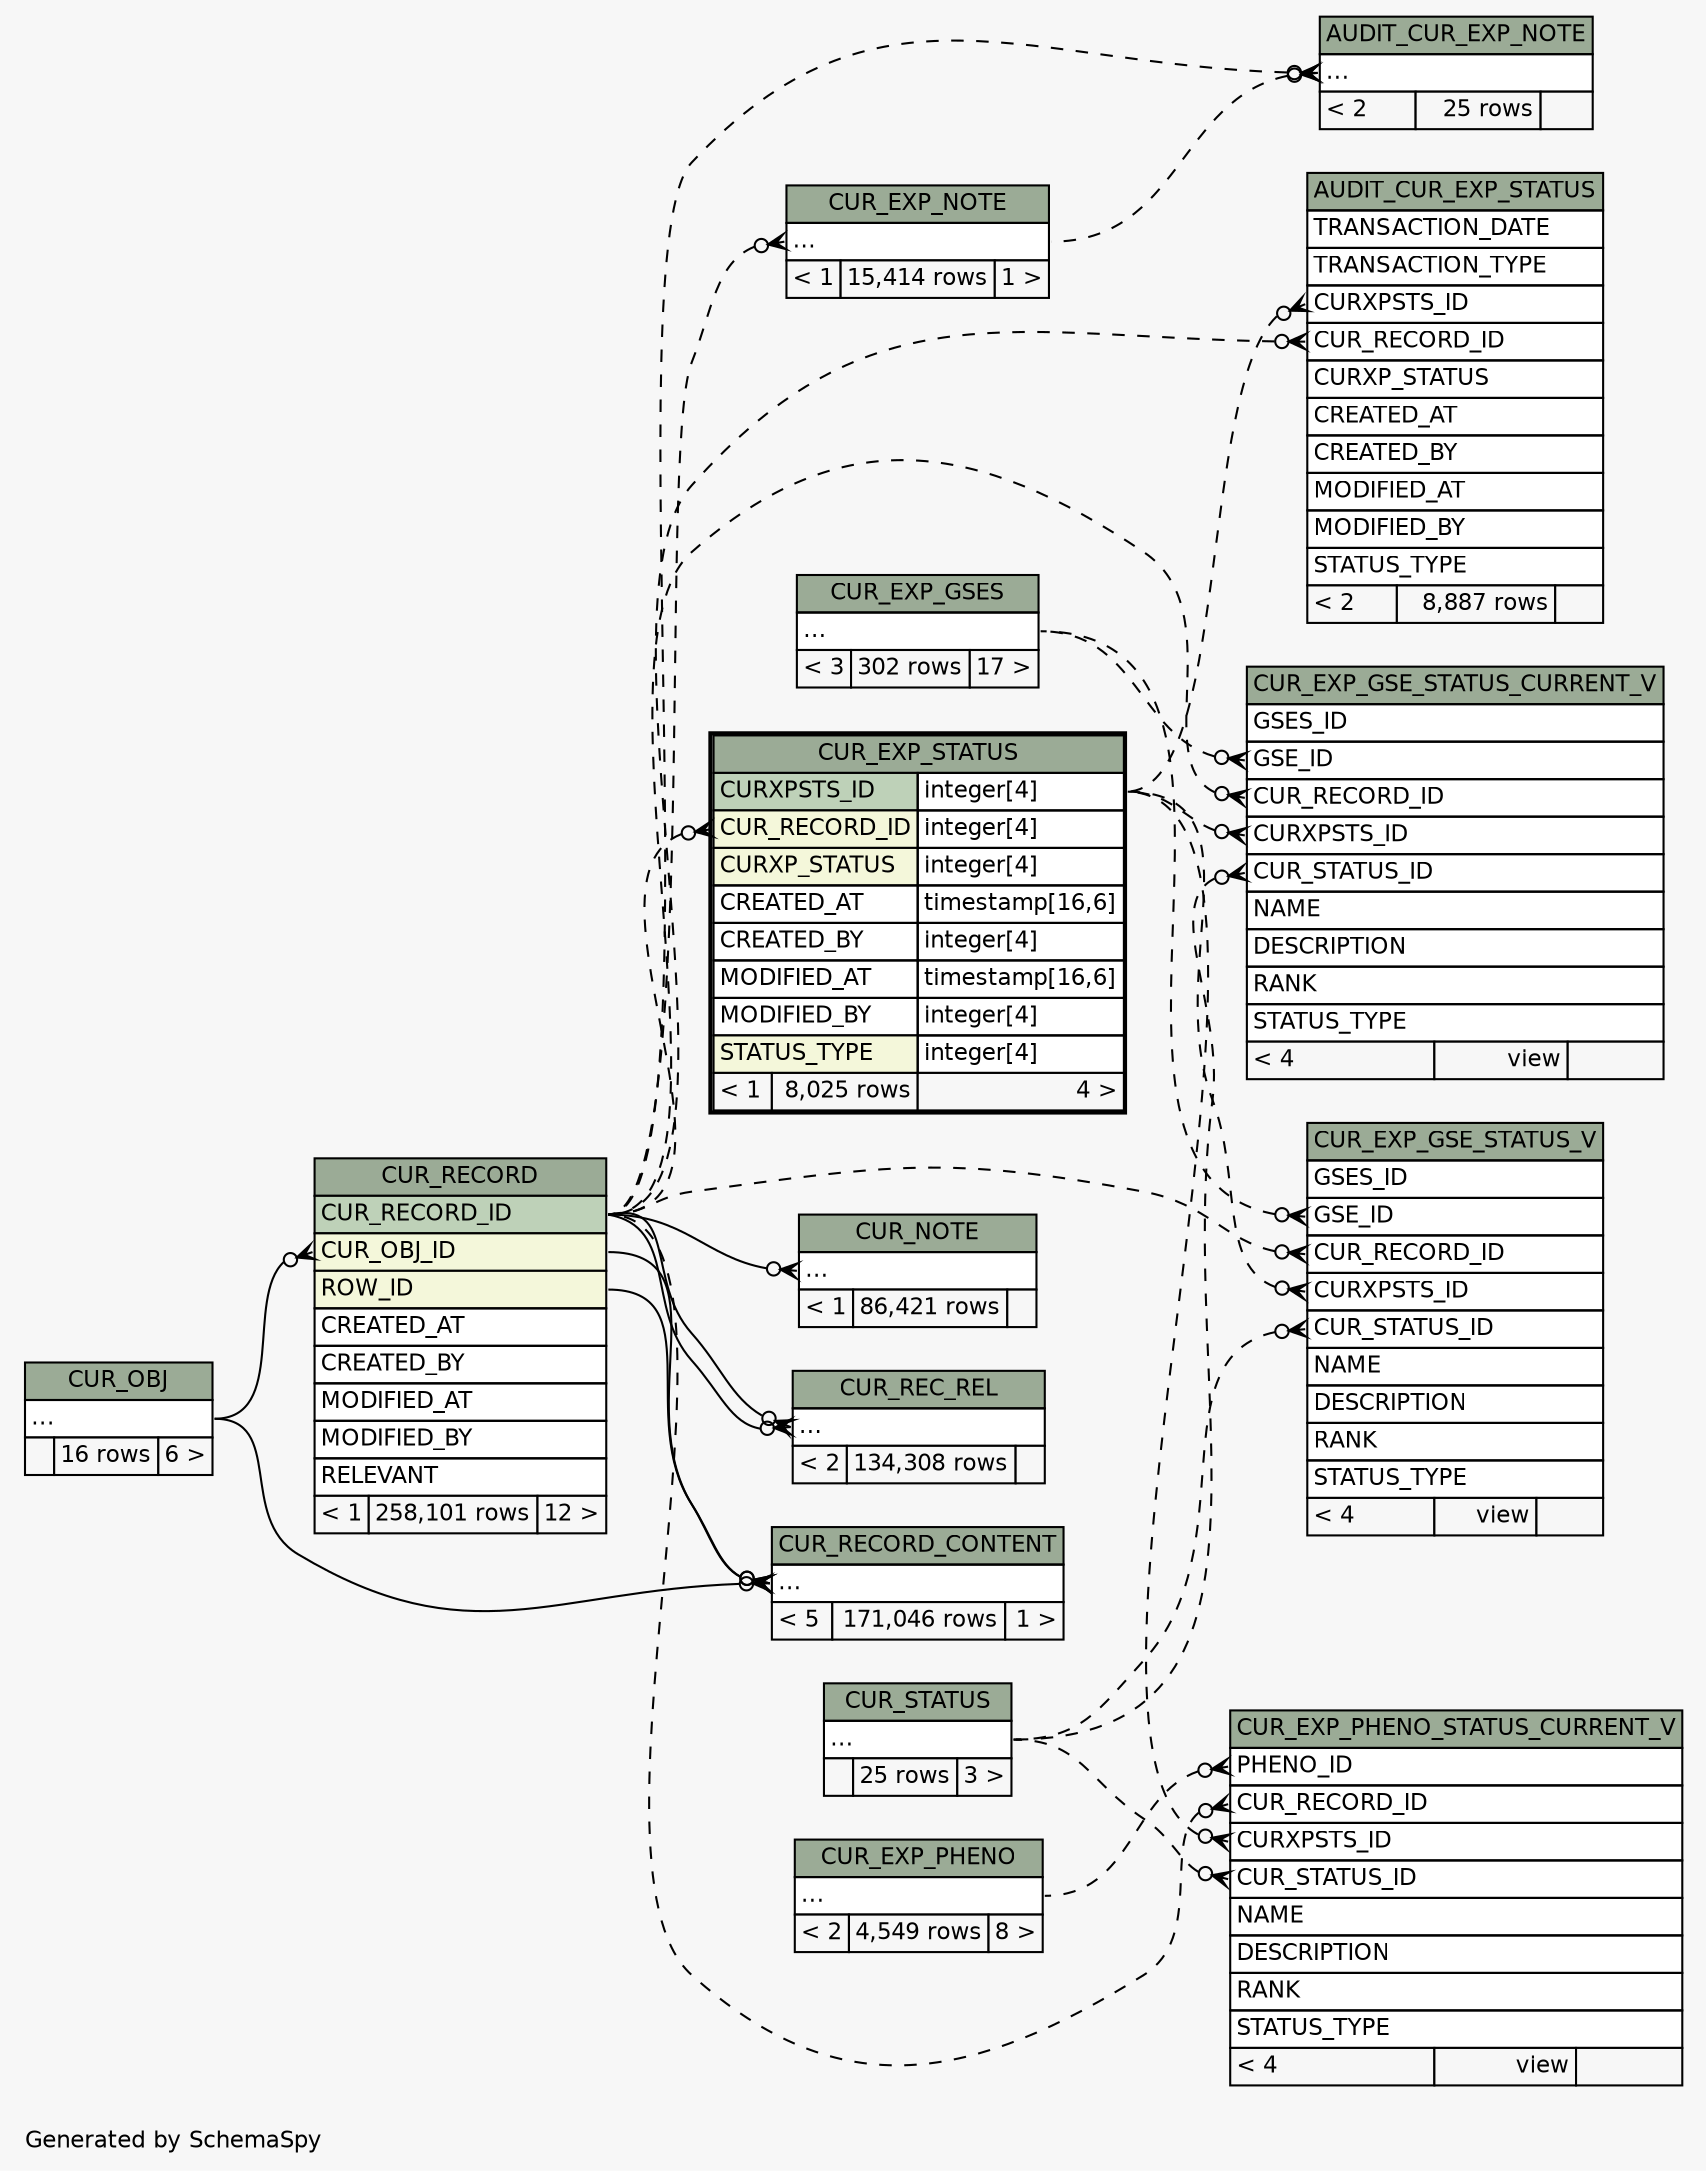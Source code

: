 // dot 2.38.0 on Windows 10 10.0
// SchemaSpy rev Unknown
digraph "impliedTwoDegreesRelationshipsDiagram" {
  graph [
    rankdir="RL"
    bgcolor="#f7f7f7"
    label="\nGenerated by SchemaSpy"
    labeljust="l"
    nodesep="0.18"
    ranksep="0.46"
    fontname="Helvetica"
    fontsize="11"
  ];
  node [
    fontname="Helvetica"
    fontsize="11"
    shape="plaintext"
  ];
  edge [
    arrowsize="0.8"
  ];
  "AUDIT_CUR_EXP_NOTE":"elipses":w -> "CUR_RECORD":"CUR_RECORD_ID":e [arrowhead=none dir=back arrowtail=crowodot style=dashed];
  "AUDIT_CUR_EXP_NOTE":"elipses":w -> "CUR_EXP_NOTE":"elipses":e [arrowhead=none dir=back arrowtail=crowodot style=dashed];
  "AUDIT_CUR_EXP_STATUS":"CUR_RECORD_ID":w -> "CUR_RECORD":"CUR_RECORD_ID":e [arrowhead=none dir=back arrowtail=crowodot style=dashed];
  "AUDIT_CUR_EXP_STATUS":"CURXPSTS_ID":w -> "CUR_EXP_STATUS":"CURXPSTS_ID.type":e [arrowhead=none dir=back arrowtail=crowodot style=dashed];
  "CUR_EXP_GSE_STATUS_CURRENT_V":"CUR_RECORD_ID":w -> "CUR_RECORD":"CUR_RECORD_ID":e [arrowhead=none dir=back arrowtail=crowodot style=dashed];
  "CUR_EXP_GSE_STATUS_CURRENT_V":"CUR_STATUS_ID":w -> "CUR_STATUS":"elipses":e [arrowhead=none dir=back arrowtail=crowodot style=dashed];
  "CUR_EXP_GSE_STATUS_CURRENT_V":"CURXPSTS_ID":w -> "CUR_EXP_STATUS":"CURXPSTS_ID.type":e [arrowhead=none dir=back arrowtail=crowodot style=dashed];
  "CUR_EXP_GSE_STATUS_CURRENT_V":"GSE_ID":w -> "CUR_EXP_GSES":"elipses":e [arrowhead=none dir=back arrowtail=crowodot style=dashed];
  "CUR_EXP_GSE_STATUS_V":"CUR_RECORD_ID":w -> "CUR_RECORD":"CUR_RECORD_ID":e [arrowhead=none dir=back arrowtail=crowodot style=dashed];
  "CUR_EXP_GSE_STATUS_V":"CUR_STATUS_ID":w -> "CUR_STATUS":"elipses":e [arrowhead=none dir=back arrowtail=crowodot style=dashed];
  "CUR_EXP_GSE_STATUS_V":"CURXPSTS_ID":w -> "CUR_EXP_STATUS":"CURXPSTS_ID.type":e [arrowhead=none dir=back arrowtail=crowodot style=dashed];
  "CUR_EXP_GSE_STATUS_V":"GSE_ID":w -> "CUR_EXP_GSES":"elipses":e [arrowhead=none dir=back arrowtail=crowodot style=dashed];
  "CUR_EXP_NOTE":"elipses":w -> "CUR_RECORD":"CUR_RECORD_ID":e [arrowhead=none dir=back arrowtail=crowodot style=dashed];
  "CUR_EXP_PHENO_STATUS_CURRENT_V":"CUR_RECORD_ID":w -> "CUR_RECORD":"CUR_RECORD_ID":e [arrowhead=none dir=back arrowtail=crowodot style=dashed];
  "CUR_EXP_PHENO_STATUS_CURRENT_V":"CUR_STATUS_ID":w -> "CUR_STATUS":"elipses":e [arrowhead=none dir=back arrowtail=crowodot style=dashed];
  "CUR_EXP_PHENO_STATUS_CURRENT_V":"CURXPSTS_ID":w -> "CUR_EXP_STATUS":"CURXPSTS_ID.type":e [arrowhead=none dir=back arrowtail=crowodot style=dashed];
  "CUR_EXP_PHENO_STATUS_CURRENT_V":"PHENO_ID":w -> "CUR_EXP_PHENO":"elipses":e [arrowhead=none dir=back arrowtail=crowodot style=dashed];
  "CUR_EXP_STATUS":"CUR_RECORD_ID":w -> "CUR_RECORD":"CUR_RECORD_ID":e [arrowhead=none dir=back arrowtail=crowodot style=dashed];
  "CUR_NOTE":"elipses":w -> "CUR_RECORD":"CUR_RECORD_ID":e [arrowhead=none dir=back arrowtail=crowodot];
  "CUR_REC_REL":"elipses":w -> "CUR_RECORD":"CUR_RECORD_ID":e [arrowhead=none dir=back arrowtail=crowodot];
  "CUR_REC_REL":"elipses":w -> "CUR_RECORD":"CUR_RECORD_ID":e [arrowhead=none dir=back arrowtail=crowodot];
  "CUR_RECORD":"CUR_OBJ_ID":w -> "CUR_OBJ":"elipses":e [arrowhead=none dir=back arrowtail=crowodot];
  "CUR_RECORD_CONTENT":"elipses":w -> "CUR_OBJ":"elipses":e [arrowhead=none dir=back arrowtail=crowodot];
  "CUR_RECORD_CONTENT":"elipses":w -> "CUR_RECORD":"CUR_OBJ_ID":e [arrowhead=none dir=back arrowtail=crowodot];
  "CUR_RECORD_CONTENT":"elipses":w -> "CUR_RECORD":"ROW_ID":e [arrowhead=none dir=back arrowtail=crowodot];
  "AUDIT_CUR_EXP_NOTE" [
    label=<
    <TABLE BORDER="0" CELLBORDER="1" CELLSPACING="0" BGCOLOR="#ffffff">
      <TR><TD COLSPAN="3" BGCOLOR="#9bab96" ALIGN="CENTER">AUDIT_CUR_EXP_NOTE</TD></TR>
      <TR><TD PORT="elipses" COLSPAN="3" ALIGN="LEFT">...</TD></TR>
      <TR><TD ALIGN="LEFT" BGCOLOR="#f7f7f7">&lt; 2</TD><TD ALIGN="RIGHT" BGCOLOR="#f7f7f7">25 rows</TD><TD ALIGN="RIGHT" BGCOLOR="#f7f7f7">  </TD></TR>
    </TABLE>>
    URL="AUDIT_CUR_EXP_NOTE.html"
    tooltip="AUDIT_CUR_EXP_NOTE"
  ];
  "AUDIT_CUR_EXP_STATUS" [
    label=<
    <TABLE BORDER="0" CELLBORDER="1" CELLSPACING="0" BGCOLOR="#ffffff">
      <TR><TD COLSPAN="3" BGCOLOR="#9bab96" ALIGN="CENTER">AUDIT_CUR_EXP_STATUS</TD></TR>
      <TR><TD PORT="TRANSACTION_DATE" COLSPAN="3" ALIGN="LEFT">TRANSACTION_DATE</TD></TR>
      <TR><TD PORT="TRANSACTION_TYPE" COLSPAN="3" ALIGN="LEFT">TRANSACTION_TYPE</TD></TR>
      <TR><TD PORT="CURXPSTS_ID" COLSPAN="3" ALIGN="LEFT">CURXPSTS_ID</TD></TR>
      <TR><TD PORT="CUR_RECORD_ID" COLSPAN="3" ALIGN="LEFT">CUR_RECORD_ID</TD></TR>
      <TR><TD PORT="CURXP_STATUS" COLSPAN="3" ALIGN="LEFT">CURXP_STATUS</TD></TR>
      <TR><TD PORT="CREATED_AT" COLSPAN="3" ALIGN="LEFT">CREATED_AT</TD></TR>
      <TR><TD PORT="CREATED_BY" COLSPAN="3" ALIGN="LEFT">CREATED_BY</TD></TR>
      <TR><TD PORT="MODIFIED_AT" COLSPAN="3" ALIGN="LEFT">MODIFIED_AT</TD></TR>
      <TR><TD PORT="MODIFIED_BY" COLSPAN="3" ALIGN="LEFT">MODIFIED_BY</TD></TR>
      <TR><TD PORT="STATUS_TYPE" COLSPAN="3" ALIGN="LEFT">STATUS_TYPE</TD></TR>
      <TR><TD ALIGN="LEFT" BGCOLOR="#f7f7f7">&lt; 2</TD><TD ALIGN="RIGHT" BGCOLOR="#f7f7f7">8,887 rows</TD><TD ALIGN="RIGHT" BGCOLOR="#f7f7f7">  </TD></TR>
    </TABLE>>
    URL="AUDIT_CUR_EXP_STATUS.html"
    tooltip="AUDIT_CUR_EXP_STATUS"
  ];
  "CUR_EXP_GSE_STATUS_CURRENT_V" [
    label=<
    <TABLE BORDER="0" CELLBORDER="1" CELLSPACING="0" BGCOLOR="#ffffff">
      <TR><TD COLSPAN="3" BGCOLOR="#9bab96" ALIGN="CENTER">CUR_EXP_GSE_STATUS_CURRENT_V</TD></TR>
      <TR><TD PORT="GSES_ID" COLSPAN="3" ALIGN="LEFT">GSES_ID</TD></TR>
      <TR><TD PORT="GSE_ID" COLSPAN="3" ALIGN="LEFT">GSE_ID</TD></TR>
      <TR><TD PORT="CUR_RECORD_ID" COLSPAN="3" ALIGN="LEFT">CUR_RECORD_ID</TD></TR>
      <TR><TD PORT="CURXPSTS_ID" COLSPAN="3" ALIGN="LEFT">CURXPSTS_ID</TD></TR>
      <TR><TD PORT="CUR_STATUS_ID" COLSPAN="3" ALIGN="LEFT">CUR_STATUS_ID</TD></TR>
      <TR><TD PORT="NAME" COLSPAN="3" ALIGN="LEFT">NAME</TD></TR>
      <TR><TD PORT="DESCRIPTION" COLSPAN="3" ALIGN="LEFT">DESCRIPTION</TD></TR>
      <TR><TD PORT="RANK" COLSPAN="3" ALIGN="LEFT">RANK</TD></TR>
      <TR><TD PORT="STATUS_TYPE" COLSPAN="3" ALIGN="LEFT">STATUS_TYPE</TD></TR>
      <TR><TD ALIGN="LEFT" BGCOLOR="#f7f7f7">&lt; 4</TD><TD ALIGN="RIGHT" BGCOLOR="#f7f7f7">view</TD><TD ALIGN="RIGHT" BGCOLOR="#f7f7f7">  </TD></TR>
    </TABLE>>
    URL="CUR_EXP_GSE_STATUS_CURRENT_V.html"
    tooltip="CUR_EXP_GSE_STATUS_CURRENT_V"
  ];
  "CUR_EXP_GSE_STATUS_V" [
    label=<
    <TABLE BORDER="0" CELLBORDER="1" CELLSPACING="0" BGCOLOR="#ffffff">
      <TR><TD COLSPAN="3" BGCOLOR="#9bab96" ALIGN="CENTER">CUR_EXP_GSE_STATUS_V</TD></TR>
      <TR><TD PORT="GSES_ID" COLSPAN="3" ALIGN="LEFT">GSES_ID</TD></TR>
      <TR><TD PORT="GSE_ID" COLSPAN="3" ALIGN="LEFT">GSE_ID</TD></TR>
      <TR><TD PORT="CUR_RECORD_ID" COLSPAN="3" ALIGN="LEFT">CUR_RECORD_ID</TD></TR>
      <TR><TD PORT="CURXPSTS_ID" COLSPAN="3" ALIGN="LEFT">CURXPSTS_ID</TD></TR>
      <TR><TD PORT="CUR_STATUS_ID" COLSPAN="3" ALIGN="LEFT">CUR_STATUS_ID</TD></TR>
      <TR><TD PORT="NAME" COLSPAN="3" ALIGN="LEFT">NAME</TD></TR>
      <TR><TD PORT="DESCRIPTION" COLSPAN="3" ALIGN="LEFT">DESCRIPTION</TD></TR>
      <TR><TD PORT="RANK" COLSPAN="3" ALIGN="LEFT">RANK</TD></TR>
      <TR><TD PORT="STATUS_TYPE" COLSPAN="3" ALIGN="LEFT">STATUS_TYPE</TD></TR>
      <TR><TD ALIGN="LEFT" BGCOLOR="#f7f7f7">&lt; 4</TD><TD ALIGN="RIGHT" BGCOLOR="#f7f7f7">view</TD><TD ALIGN="RIGHT" BGCOLOR="#f7f7f7">  </TD></TR>
    </TABLE>>
    URL="CUR_EXP_GSE_STATUS_V.html"
    tooltip="CUR_EXP_GSE_STATUS_V"
  ];
  "CUR_EXP_GSES" [
    label=<
    <TABLE BORDER="0" CELLBORDER="1" CELLSPACING="0" BGCOLOR="#ffffff">
      <TR><TD COLSPAN="3" BGCOLOR="#9bab96" ALIGN="CENTER">CUR_EXP_GSES</TD></TR>
      <TR><TD PORT="elipses" COLSPAN="3" ALIGN="LEFT">...</TD></TR>
      <TR><TD ALIGN="LEFT" BGCOLOR="#f7f7f7">&lt; 3</TD><TD ALIGN="RIGHT" BGCOLOR="#f7f7f7">302 rows</TD><TD ALIGN="RIGHT" BGCOLOR="#f7f7f7">17 &gt;</TD></TR>
    </TABLE>>
    URL="CUR_EXP_GSES.html"
    tooltip="CUR_EXP_GSES"
  ];
  "CUR_EXP_NOTE" [
    label=<
    <TABLE BORDER="0" CELLBORDER="1" CELLSPACING="0" BGCOLOR="#ffffff">
      <TR><TD COLSPAN="3" BGCOLOR="#9bab96" ALIGN="CENTER">CUR_EXP_NOTE</TD></TR>
      <TR><TD PORT="elipses" COLSPAN="3" ALIGN="LEFT">...</TD></TR>
      <TR><TD ALIGN="LEFT" BGCOLOR="#f7f7f7">&lt; 1</TD><TD ALIGN="RIGHT" BGCOLOR="#f7f7f7">15,414 rows</TD><TD ALIGN="RIGHT" BGCOLOR="#f7f7f7">1 &gt;</TD></TR>
    </TABLE>>
    URL="CUR_EXP_NOTE.html"
    tooltip="CUR_EXP_NOTE"
  ];
  "CUR_EXP_PHENO" [
    label=<
    <TABLE BORDER="0" CELLBORDER="1" CELLSPACING="0" BGCOLOR="#ffffff">
      <TR><TD COLSPAN="3" BGCOLOR="#9bab96" ALIGN="CENTER">CUR_EXP_PHENO</TD></TR>
      <TR><TD PORT="elipses" COLSPAN="3" ALIGN="LEFT">...</TD></TR>
      <TR><TD ALIGN="LEFT" BGCOLOR="#f7f7f7">&lt; 2</TD><TD ALIGN="RIGHT" BGCOLOR="#f7f7f7">4,549 rows</TD><TD ALIGN="RIGHT" BGCOLOR="#f7f7f7">8 &gt;</TD></TR>
    </TABLE>>
    URL="CUR_EXP_PHENO.html"
    tooltip="CUR_EXP_PHENO"
  ];
  "CUR_EXP_PHENO_STATUS_CURRENT_V" [
    label=<
    <TABLE BORDER="0" CELLBORDER="1" CELLSPACING="0" BGCOLOR="#ffffff">
      <TR><TD COLSPAN="3" BGCOLOR="#9bab96" ALIGN="CENTER">CUR_EXP_PHENO_STATUS_CURRENT_V</TD></TR>
      <TR><TD PORT="PHENO_ID" COLSPAN="3" ALIGN="LEFT">PHENO_ID</TD></TR>
      <TR><TD PORT="CUR_RECORD_ID" COLSPAN="3" ALIGN="LEFT">CUR_RECORD_ID</TD></TR>
      <TR><TD PORT="CURXPSTS_ID" COLSPAN="3" ALIGN="LEFT">CURXPSTS_ID</TD></TR>
      <TR><TD PORT="CUR_STATUS_ID" COLSPAN="3" ALIGN="LEFT">CUR_STATUS_ID</TD></TR>
      <TR><TD PORT="NAME" COLSPAN="3" ALIGN="LEFT">NAME</TD></TR>
      <TR><TD PORT="DESCRIPTION" COLSPAN="3" ALIGN="LEFT">DESCRIPTION</TD></TR>
      <TR><TD PORT="RANK" COLSPAN="3" ALIGN="LEFT">RANK</TD></TR>
      <TR><TD PORT="STATUS_TYPE" COLSPAN="3" ALIGN="LEFT">STATUS_TYPE</TD></TR>
      <TR><TD ALIGN="LEFT" BGCOLOR="#f7f7f7">&lt; 4</TD><TD ALIGN="RIGHT" BGCOLOR="#f7f7f7">view</TD><TD ALIGN="RIGHT" BGCOLOR="#f7f7f7">  </TD></TR>
    </TABLE>>
    URL="CUR_EXP_PHENO_STATUS_CURRENT_V.html"
    tooltip="CUR_EXP_PHENO_STATUS_CURRENT_V"
  ];
  "CUR_EXP_STATUS" [
    label=<
    <TABLE BORDER="2" CELLBORDER="1" CELLSPACING="0" BGCOLOR="#ffffff">
      <TR><TD COLSPAN="3" BGCOLOR="#9bab96" ALIGN="CENTER">CUR_EXP_STATUS</TD></TR>
      <TR><TD PORT="CURXPSTS_ID" COLSPAN="2" BGCOLOR="#bed1b8" ALIGN="LEFT">CURXPSTS_ID</TD><TD PORT="CURXPSTS_ID.type" ALIGN="LEFT">integer[4]</TD></TR>
      <TR><TD PORT="CUR_RECORD_ID" COLSPAN="2" BGCOLOR="#f4f7da" ALIGN="LEFT">CUR_RECORD_ID</TD><TD PORT="CUR_RECORD_ID.type" ALIGN="LEFT">integer[4]</TD></TR>
      <TR><TD PORT="CURXP_STATUS" COLSPAN="2" BGCOLOR="#f4f7da" ALIGN="LEFT">CURXP_STATUS</TD><TD PORT="CURXP_STATUS.type" ALIGN="LEFT">integer[4]</TD></TR>
      <TR><TD PORT="CREATED_AT" COLSPAN="2" ALIGN="LEFT">CREATED_AT</TD><TD PORT="CREATED_AT.type" ALIGN="LEFT">timestamp[16,6]</TD></TR>
      <TR><TD PORT="CREATED_BY" COLSPAN="2" ALIGN="LEFT">CREATED_BY</TD><TD PORT="CREATED_BY.type" ALIGN="LEFT">integer[4]</TD></TR>
      <TR><TD PORT="MODIFIED_AT" COLSPAN="2" ALIGN="LEFT">MODIFIED_AT</TD><TD PORT="MODIFIED_AT.type" ALIGN="LEFT">timestamp[16,6]</TD></TR>
      <TR><TD PORT="MODIFIED_BY" COLSPAN="2" ALIGN="LEFT">MODIFIED_BY</TD><TD PORT="MODIFIED_BY.type" ALIGN="LEFT">integer[4]</TD></TR>
      <TR><TD PORT="STATUS_TYPE" COLSPAN="2" BGCOLOR="#f4f7da" ALIGN="LEFT">STATUS_TYPE</TD><TD PORT="STATUS_TYPE.type" ALIGN="LEFT">integer[4]</TD></TR>
      <TR><TD ALIGN="LEFT" BGCOLOR="#f7f7f7">&lt; 1</TD><TD ALIGN="RIGHT" BGCOLOR="#f7f7f7">8,025 rows</TD><TD ALIGN="RIGHT" BGCOLOR="#f7f7f7">4 &gt;</TD></TR>
    </TABLE>>
    URL="CUR_EXP_STATUS.html"
    tooltip="CUR_EXP_STATUS"
  ];
  "CUR_NOTE" [
    label=<
    <TABLE BORDER="0" CELLBORDER="1" CELLSPACING="0" BGCOLOR="#ffffff">
      <TR><TD COLSPAN="3" BGCOLOR="#9bab96" ALIGN="CENTER">CUR_NOTE</TD></TR>
      <TR><TD PORT="elipses" COLSPAN="3" ALIGN="LEFT">...</TD></TR>
      <TR><TD ALIGN="LEFT" BGCOLOR="#f7f7f7">&lt; 1</TD><TD ALIGN="RIGHT" BGCOLOR="#f7f7f7">86,421 rows</TD><TD ALIGN="RIGHT" BGCOLOR="#f7f7f7">  </TD></TR>
    </TABLE>>
    URL="CUR_NOTE.html"
    tooltip="CUR_NOTE"
  ];
  "CUR_OBJ" [
    label=<
    <TABLE BORDER="0" CELLBORDER="1" CELLSPACING="0" BGCOLOR="#ffffff">
      <TR><TD COLSPAN="3" BGCOLOR="#9bab96" ALIGN="CENTER">CUR_OBJ</TD></TR>
      <TR><TD PORT="elipses" COLSPAN="3" ALIGN="LEFT">...</TD></TR>
      <TR><TD ALIGN="LEFT" BGCOLOR="#f7f7f7">  </TD><TD ALIGN="RIGHT" BGCOLOR="#f7f7f7">16 rows</TD><TD ALIGN="RIGHT" BGCOLOR="#f7f7f7">6 &gt;</TD></TR>
    </TABLE>>
    URL="CUR_OBJ.html"
    tooltip="CUR_OBJ"
  ];
  "CUR_REC_REL" [
    label=<
    <TABLE BORDER="0" CELLBORDER="1" CELLSPACING="0" BGCOLOR="#ffffff">
      <TR><TD COLSPAN="3" BGCOLOR="#9bab96" ALIGN="CENTER">CUR_REC_REL</TD></TR>
      <TR><TD PORT="elipses" COLSPAN="3" ALIGN="LEFT">...</TD></TR>
      <TR><TD ALIGN="LEFT" BGCOLOR="#f7f7f7">&lt; 2</TD><TD ALIGN="RIGHT" BGCOLOR="#f7f7f7">134,308 rows</TD><TD ALIGN="RIGHT" BGCOLOR="#f7f7f7">  </TD></TR>
    </TABLE>>
    URL="CUR_REC_REL.html"
    tooltip="CUR_REC_REL"
  ];
  "CUR_RECORD" [
    label=<
    <TABLE BORDER="0" CELLBORDER="1" CELLSPACING="0" BGCOLOR="#ffffff">
      <TR><TD COLSPAN="3" BGCOLOR="#9bab96" ALIGN="CENTER">CUR_RECORD</TD></TR>
      <TR><TD PORT="CUR_RECORD_ID" COLSPAN="3" BGCOLOR="#bed1b8" ALIGN="LEFT">CUR_RECORD_ID</TD></TR>
      <TR><TD PORT="CUR_OBJ_ID" COLSPAN="3" BGCOLOR="#f4f7da" ALIGN="LEFT">CUR_OBJ_ID</TD></TR>
      <TR><TD PORT="ROW_ID" COLSPAN="3" BGCOLOR="#f4f7da" ALIGN="LEFT">ROW_ID</TD></TR>
      <TR><TD PORT="CREATED_AT" COLSPAN="3" ALIGN="LEFT">CREATED_AT</TD></TR>
      <TR><TD PORT="CREATED_BY" COLSPAN="3" ALIGN="LEFT">CREATED_BY</TD></TR>
      <TR><TD PORT="MODIFIED_AT" COLSPAN="3" ALIGN="LEFT">MODIFIED_AT</TD></TR>
      <TR><TD PORT="MODIFIED_BY" COLSPAN="3" ALIGN="LEFT">MODIFIED_BY</TD></TR>
      <TR><TD PORT="RELEVANT" COLSPAN="3" ALIGN="LEFT">RELEVANT</TD></TR>
      <TR><TD ALIGN="LEFT" BGCOLOR="#f7f7f7">&lt; 1</TD><TD ALIGN="RIGHT" BGCOLOR="#f7f7f7">258,101 rows</TD><TD ALIGN="RIGHT" BGCOLOR="#f7f7f7">12 &gt;</TD></TR>
    </TABLE>>
    URL="CUR_RECORD.html"
    tooltip="CUR_RECORD"
  ];
  "CUR_RECORD_CONTENT" [
    label=<
    <TABLE BORDER="0" CELLBORDER="1" CELLSPACING="0" BGCOLOR="#ffffff">
      <TR><TD COLSPAN="3" BGCOLOR="#9bab96" ALIGN="CENTER">CUR_RECORD_CONTENT</TD></TR>
      <TR><TD PORT="elipses" COLSPAN="3" ALIGN="LEFT">...</TD></TR>
      <TR><TD ALIGN="LEFT" BGCOLOR="#f7f7f7">&lt; 5</TD><TD ALIGN="RIGHT" BGCOLOR="#f7f7f7">171,046 rows</TD><TD ALIGN="RIGHT" BGCOLOR="#f7f7f7">1 &gt;</TD></TR>
    </TABLE>>
    URL="CUR_RECORD_CONTENT.html"
    tooltip="CUR_RECORD_CONTENT"
  ];
  "CUR_STATUS" [
    label=<
    <TABLE BORDER="0" CELLBORDER="1" CELLSPACING="0" BGCOLOR="#ffffff">
      <TR><TD COLSPAN="3" BGCOLOR="#9bab96" ALIGN="CENTER">CUR_STATUS</TD></TR>
      <TR><TD PORT="elipses" COLSPAN="3" ALIGN="LEFT">...</TD></TR>
      <TR><TD ALIGN="LEFT" BGCOLOR="#f7f7f7">  </TD><TD ALIGN="RIGHT" BGCOLOR="#f7f7f7">25 rows</TD><TD ALIGN="RIGHT" BGCOLOR="#f7f7f7">3 &gt;</TD></TR>
    </TABLE>>
    URL="CUR_STATUS.html"
    tooltip="CUR_STATUS"
  ];
}
